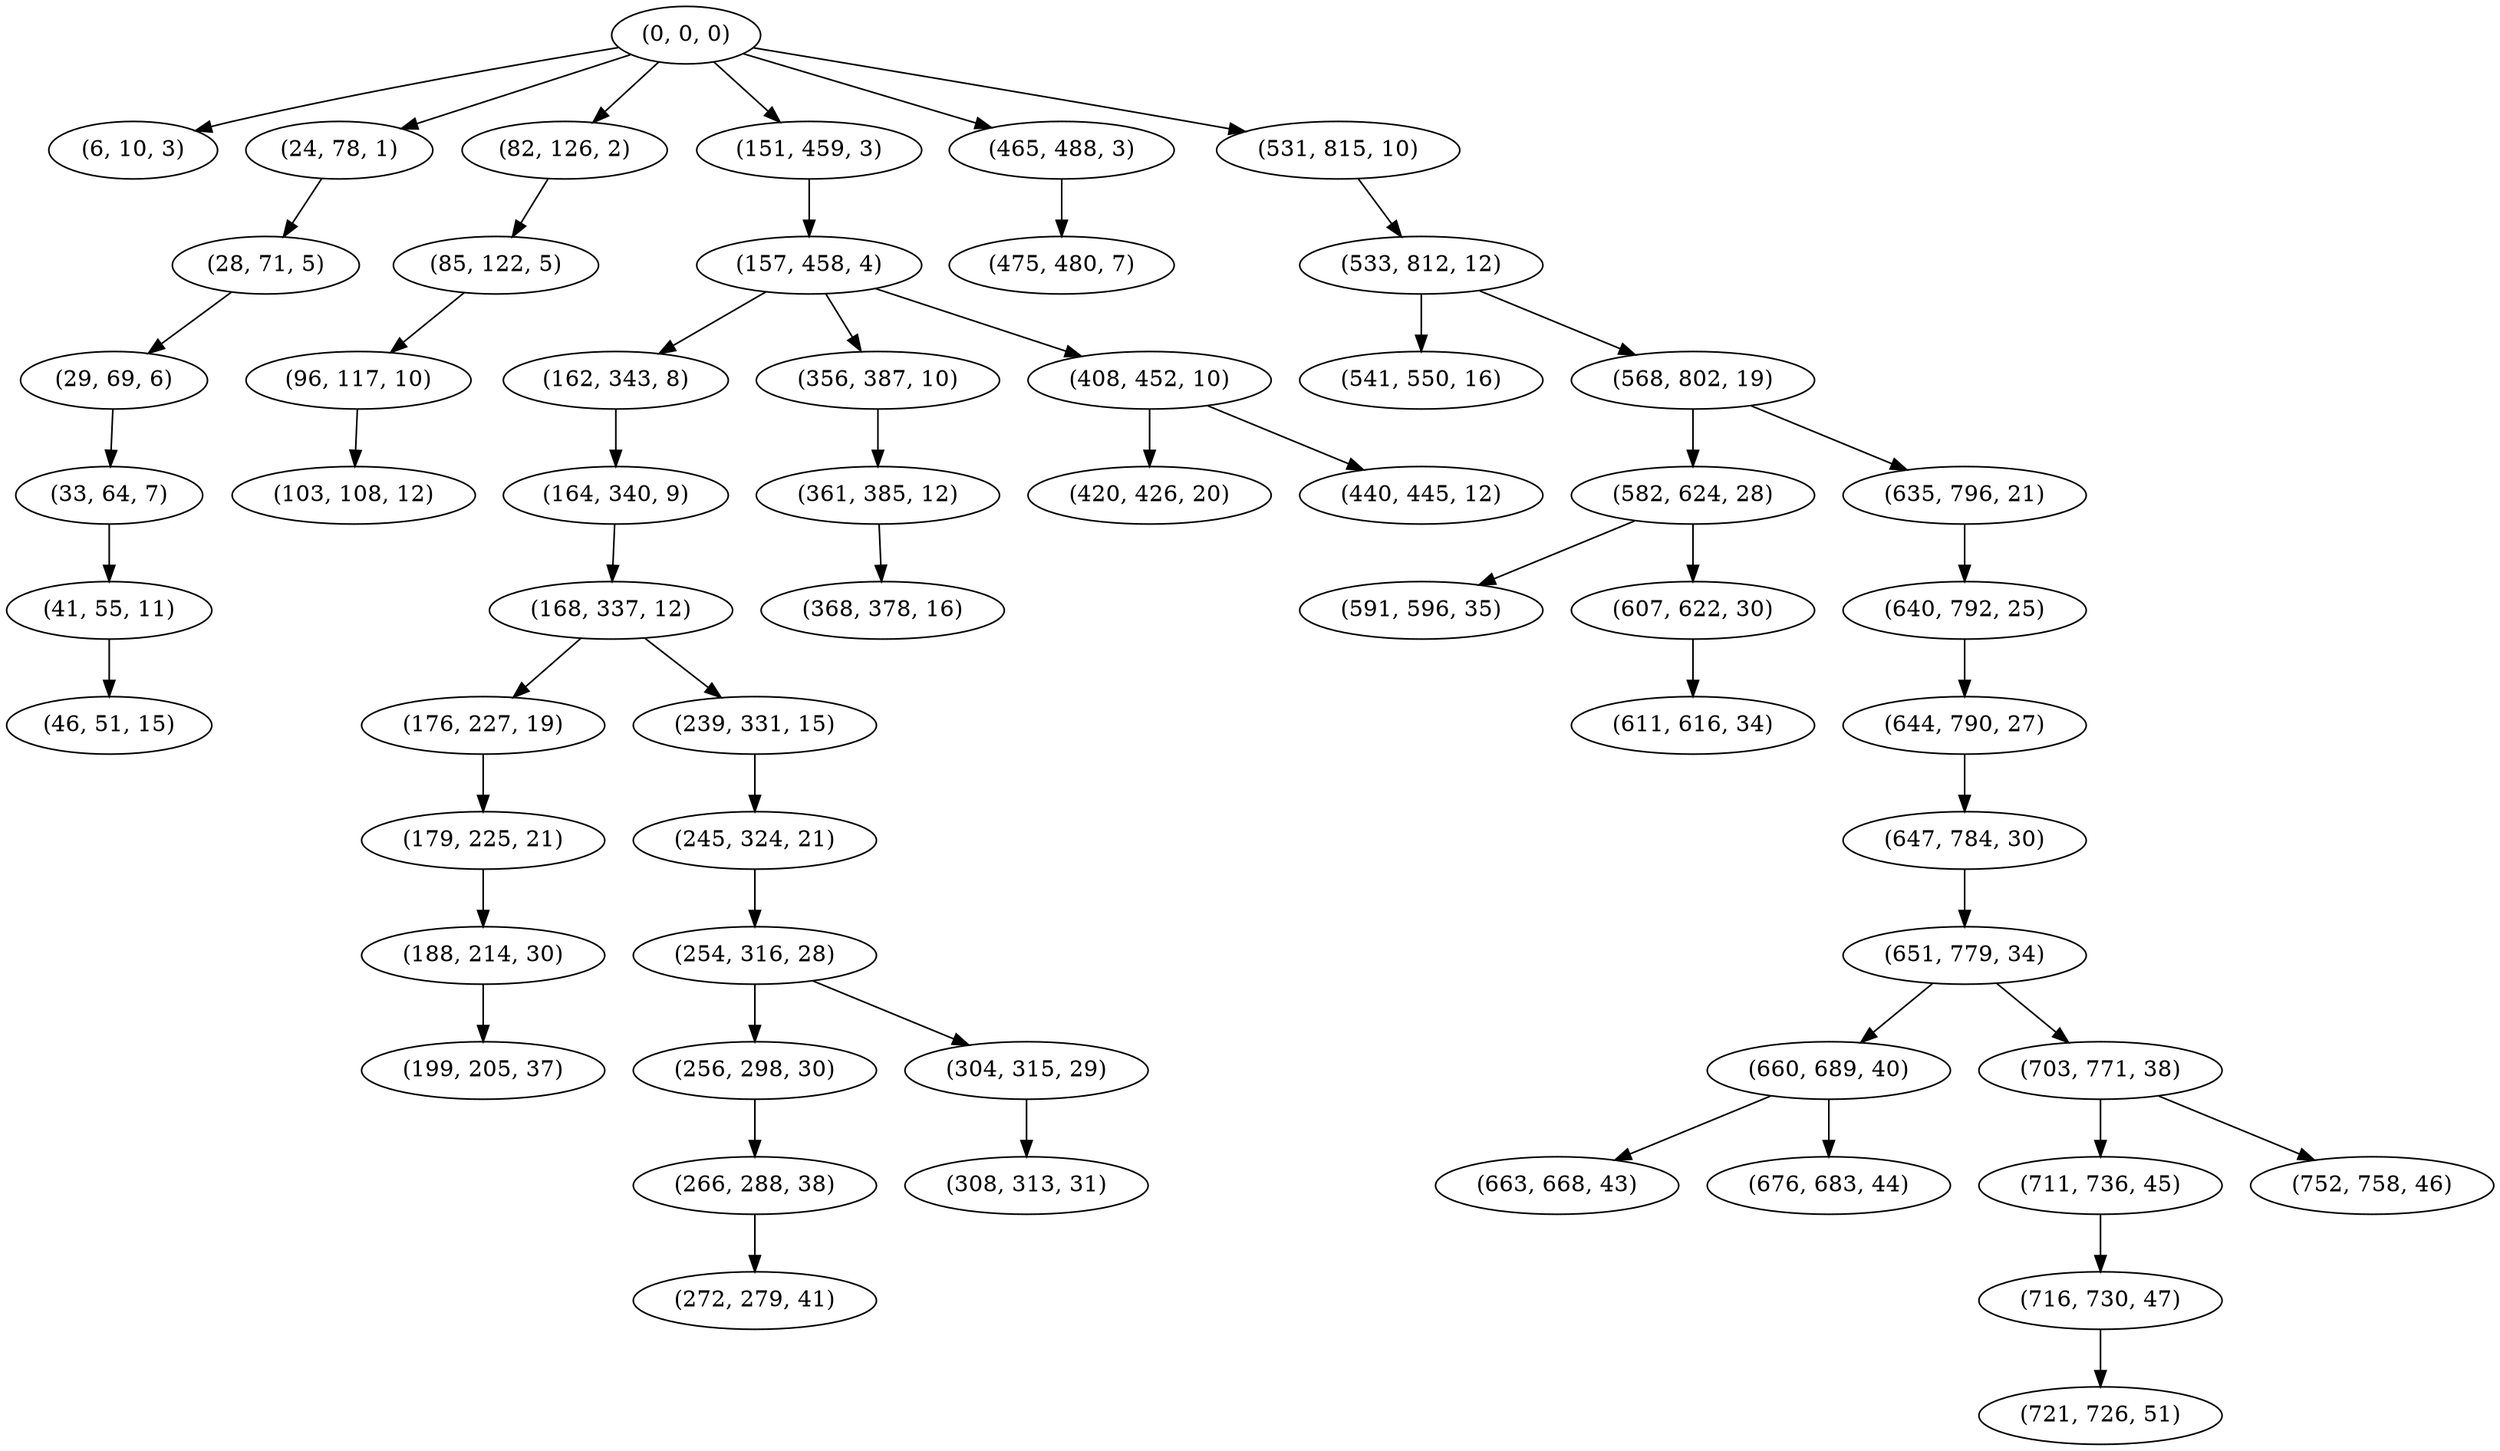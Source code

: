digraph tree {
    "(0, 0, 0)";
    "(6, 10, 3)";
    "(24, 78, 1)";
    "(28, 71, 5)";
    "(29, 69, 6)";
    "(33, 64, 7)";
    "(41, 55, 11)";
    "(46, 51, 15)";
    "(82, 126, 2)";
    "(85, 122, 5)";
    "(96, 117, 10)";
    "(103, 108, 12)";
    "(151, 459, 3)";
    "(157, 458, 4)";
    "(162, 343, 8)";
    "(164, 340, 9)";
    "(168, 337, 12)";
    "(176, 227, 19)";
    "(179, 225, 21)";
    "(188, 214, 30)";
    "(199, 205, 37)";
    "(239, 331, 15)";
    "(245, 324, 21)";
    "(254, 316, 28)";
    "(256, 298, 30)";
    "(266, 288, 38)";
    "(272, 279, 41)";
    "(304, 315, 29)";
    "(308, 313, 31)";
    "(356, 387, 10)";
    "(361, 385, 12)";
    "(368, 378, 16)";
    "(408, 452, 10)";
    "(420, 426, 20)";
    "(440, 445, 12)";
    "(465, 488, 3)";
    "(475, 480, 7)";
    "(531, 815, 10)";
    "(533, 812, 12)";
    "(541, 550, 16)";
    "(568, 802, 19)";
    "(582, 624, 28)";
    "(591, 596, 35)";
    "(607, 622, 30)";
    "(611, 616, 34)";
    "(635, 796, 21)";
    "(640, 792, 25)";
    "(644, 790, 27)";
    "(647, 784, 30)";
    "(651, 779, 34)";
    "(660, 689, 40)";
    "(663, 668, 43)";
    "(676, 683, 44)";
    "(703, 771, 38)";
    "(711, 736, 45)";
    "(716, 730, 47)";
    "(721, 726, 51)";
    "(752, 758, 46)";
    "(0, 0, 0)" -> "(6, 10, 3)";
    "(0, 0, 0)" -> "(24, 78, 1)";
    "(0, 0, 0)" -> "(82, 126, 2)";
    "(0, 0, 0)" -> "(151, 459, 3)";
    "(0, 0, 0)" -> "(465, 488, 3)";
    "(0, 0, 0)" -> "(531, 815, 10)";
    "(24, 78, 1)" -> "(28, 71, 5)";
    "(28, 71, 5)" -> "(29, 69, 6)";
    "(29, 69, 6)" -> "(33, 64, 7)";
    "(33, 64, 7)" -> "(41, 55, 11)";
    "(41, 55, 11)" -> "(46, 51, 15)";
    "(82, 126, 2)" -> "(85, 122, 5)";
    "(85, 122, 5)" -> "(96, 117, 10)";
    "(96, 117, 10)" -> "(103, 108, 12)";
    "(151, 459, 3)" -> "(157, 458, 4)";
    "(157, 458, 4)" -> "(162, 343, 8)";
    "(157, 458, 4)" -> "(356, 387, 10)";
    "(157, 458, 4)" -> "(408, 452, 10)";
    "(162, 343, 8)" -> "(164, 340, 9)";
    "(164, 340, 9)" -> "(168, 337, 12)";
    "(168, 337, 12)" -> "(176, 227, 19)";
    "(168, 337, 12)" -> "(239, 331, 15)";
    "(176, 227, 19)" -> "(179, 225, 21)";
    "(179, 225, 21)" -> "(188, 214, 30)";
    "(188, 214, 30)" -> "(199, 205, 37)";
    "(239, 331, 15)" -> "(245, 324, 21)";
    "(245, 324, 21)" -> "(254, 316, 28)";
    "(254, 316, 28)" -> "(256, 298, 30)";
    "(254, 316, 28)" -> "(304, 315, 29)";
    "(256, 298, 30)" -> "(266, 288, 38)";
    "(266, 288, 38)" -> "(272, 279, 41)";
    "(304, 315, 29)" -> "(308, 313, 31)";
    "(356, 387, 10)" -> "(361, 385, 12)";
    "(361, 385, 12)" -> "(368, 378, 16)";
    "(408, 452, 10)" -> "(420, 426, 20)";
    "(408, 452, 10)" -> "(440, 445, 12)";
    "(465, 488, 3)" -> "(475, 480, 7)";
    "(531, 815, 10)" -> "(533, 812, 12)";
    "(533, 812, 12)" -> "(541, 550, 16)";
    "(533, 812, 12)" -> "(568, 802, 19)";
    "(568, 802, 19)" -> "(582, 624, 28)";
    "(568, 802, 19)" -> "(635, 796, 21)";
    "(582, 624, 28)" -> "(591, 596, 35)";
    "(582, 624, 28)" -> "(607, 622, 30)";
    "(607, 622, 30)" -> "(611, 616, 34)";
    "(635, 796, 21)" -> "(640, 792, 25)";
    "(640, 792, 25)" -> "(644, 790, 27)";
    "(644, 790, 27)" -> "(647, 784, 30)";
    "(647, 784, 30)" -> "(651, 779, 34)";
    "(651, 779, 34)" -> "(660, 689, 40)";
    "(651, 779, 34)" -> "(703, 771, 38)";
    "(660, 689, 40)" -> "(663, 668, 43)";
    "(660, 689, 40)" -> "(676, 683, 44)";
    "(703, 771, 38)" -> "(711, 736, 45)";
    "(703, 771, 38)" -> "(752, 758, 46)";
    "(711, 736, 45)" -> "(716, 730, 47)";
    "(716, 730, 47)" -> "(721, 726, 51)";
}
